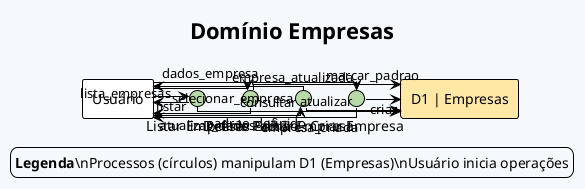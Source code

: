 @startuml empresas
!theme plain
skinparam backgroundColor #F5F9FC
skinparam linetype ortho

title Domínio Empresas

rectangle "Usuário" as User
circle "Criar Empresa" as P1 #B8D9A8
circle "Editar Empresa" as P2 #B8D9A8
circle "Definir Padrão" as P3 #B8D9A8
circle "Listar Empresas" as P4 #B8D9A8

rectangle "D1 | Empresas" as D1 #FFE8A6

User -> P1 : dados_empresa
P1 -> D1 : criar
P1 -> User : empresa_criada

User -> P2 : atualizar_dados
P2 -> D1 : atualizar
P2 -> User : empresa_atualizada

User -> P3 : selecionar_empresa
P3 -> D1 : marcar_padrao
P3 -> User : padrao_definido

User -> P4 : listar
P4 -> D1 : consultar
P4 -> User : lista_empresas

legend right
<b>Legenda</b>\nProcessos (círculos) manipulam D1 (Empresas)\nUsuário inicia operações
endlegend

@enduml
